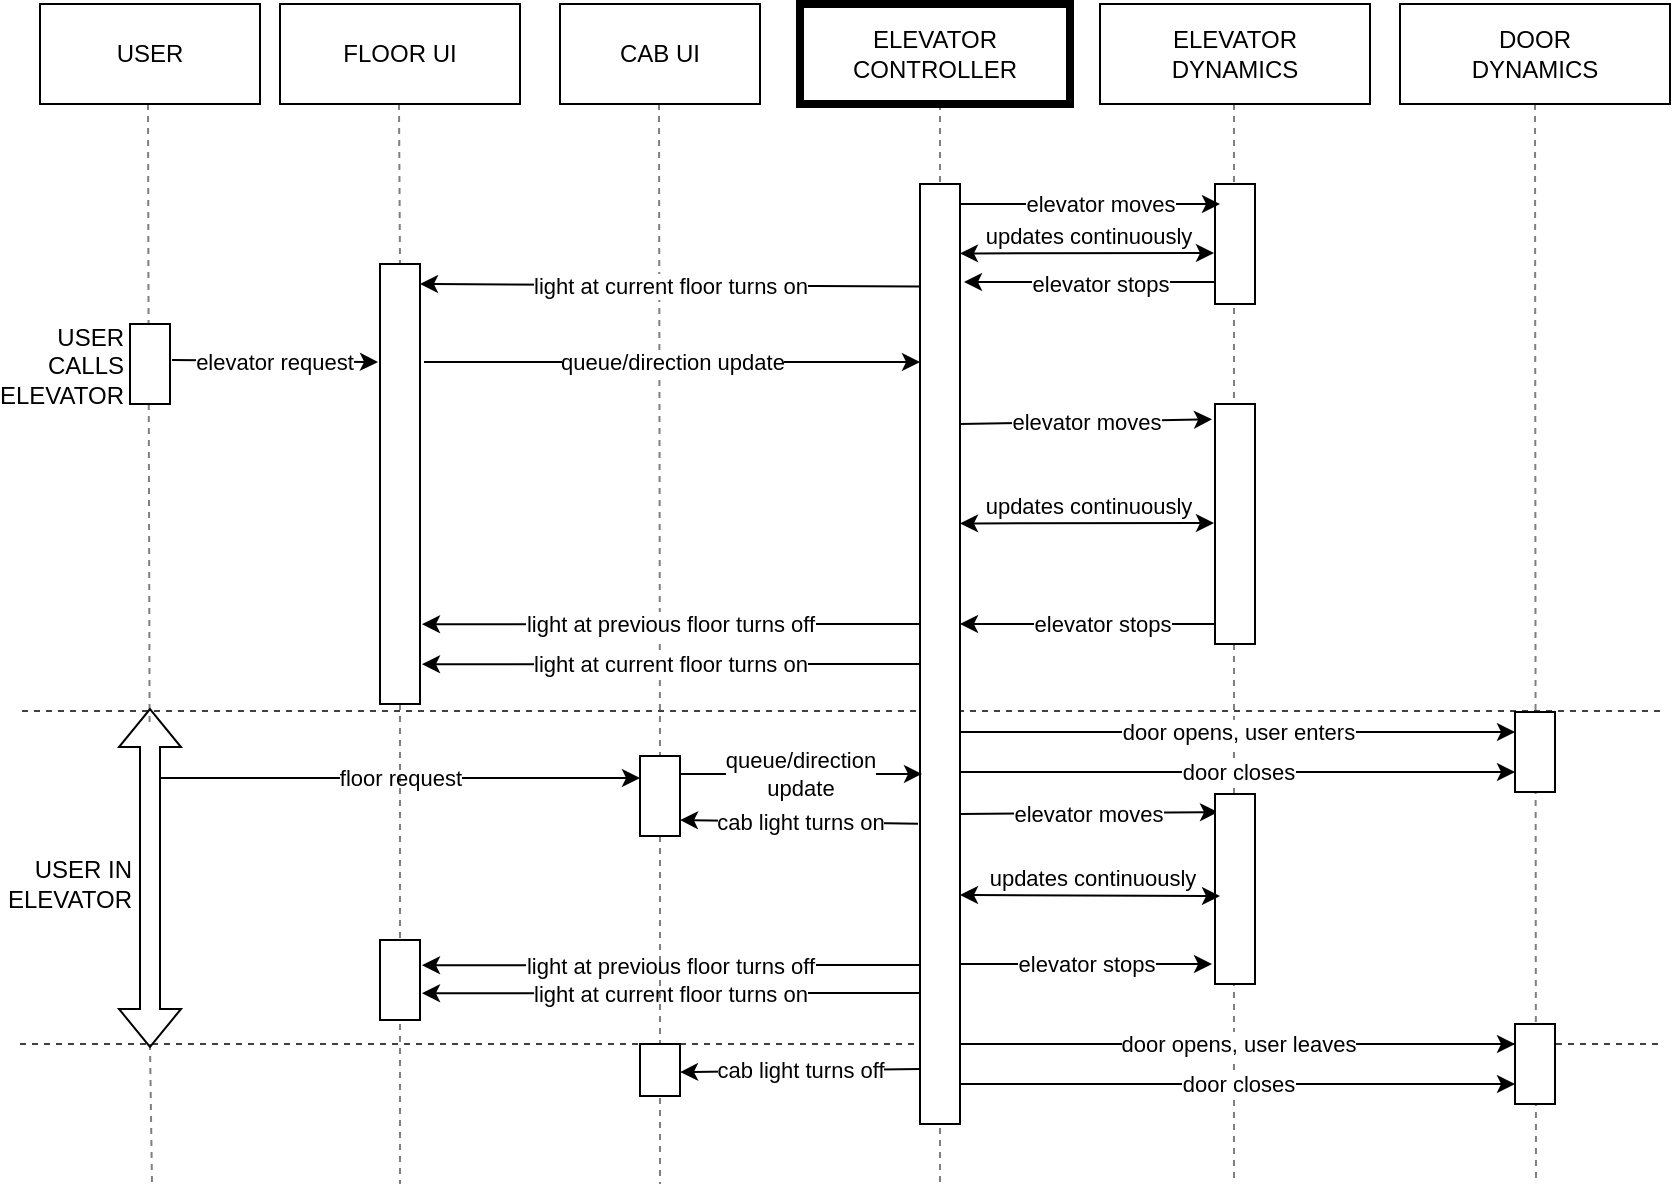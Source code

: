<mxfile version="24.0.5" type="github" pages="3">
  <diagram id="RdKlt-OUdkusdnMJ_LHf" name="Sekvensdiagram">
    <mxGraphModel dx="1434" dy="793" grid="1" gridSize="10" guides="1" tooltips="1" connect="1" arrows="1" fold="1" page="1" pageScale="1" pageWidth="850" pageHeight="1100" math="0" shadow="0">
      <root>
        <mxCell id="0" />
        <mxCell id="1" parent="0" />
        <mxCell id="zaPCLynjRVvkzG_28kJl-44" value="" style="endArrow=none;dashed=1;html=1;rounded=0;exitX=0.5;exitY=1;exitDx=0;exitDy=0;startArrow=none;opacity=50;" parent="1" edge="1">
          <mxGeometry width="50" height="50" relative="1" as="geometry">
            <mxPoint x="74" y="100" as="sourcePoint" />
            <mxPoint x="74.795" y="410" as="targetPoint" />
          </mxGeometry>
        </mxCell>
        <mxCell id="zaPCLynjRVvkzG_28kJl-41" value="" style="endArrow=none;dashed=1;html=1;rounded=0;exitX=0.5;exitY=1;exitDx=0;exitDy=0;startArrow=none;opacity=50;" parent="1" edge="1">
          <mxGeometry width="50" height="50" relative="1" as="geometry">
            <mxPoint x="75" y="570" as="sourcePoint" />
            <mxPoint x="76" y="640" as="targetPoint" />
          </mxGeometry>
        </mxCell>
        <mxCell id="zaPCLynjRVvkzG_28kJl-38" value="" style="endArrow=none;dashed=1;html=1;rounded=0;opacity=75;" parent="1" edge="1">
          <mxGeometry width="50" height="50" relative="1" as="geometry">
            <mxPoint x="11" y="403.5" as="sourcePoint" />
            <mxPoint x="831" y="403.5" as="targetPoint" />
          </mxGeometry>
        </mxCell>
        <mxCell id="zaPCLynjRVvkzG_28kJl-37" value="" style="endArrow=none;dashed=1;html=1;rounded=0;opacity=75;" parent="1" edge="1">
          <mxGeometry width="50" height="50" relative="1" as="geometry">
            <mxPoint x="10" y="570" as="sourcePoint" />
            <mxPoint x="830" y="570" as="targetPoint" />
          </mxGeometry>
        </mxCell>
        <mxCell id="h6rUJBm5ATRCFSobhy7C-3" value="CAB UI" style="rounded=0;whiteSpace=wrap;html=1;" parent="1" vertex="1">
          <mxGeometry x="280" y="50" width="100" height="50" as="geometry" />
        </mxCell>
        <mxCell id="h6rUJBm5ATRCFSobhy7C-4" value="ELEVATOR CONTROLLER" style="rounded=0;whiteSpace=wrap;html=1;strokeWidth=4;" parent="1" vertex="1">
          <mxGeometry x="400" y="50" width="135" height="50" as="geometry" />
        </mxCell>
        <mxCell id="h6rUJBm5ATRCFSobhy7C-5" value="ELEVATOR&lt;br&gt;DYNAMICS" style="rounded=0;whiteSpace=wrap;html=1;" parent="1" vertex="1">
          <mxGeometry x="550" y="50" width="135" height="50" as="geometry" />
        </mxCell>
        <mxCell id="h6rUJBm5ATRCFSobhy7C-7" value="DOOR&lt;br&gt;DYNAMICS" style="rounded=0;whiteSpace=wrap;html=1;" parent="1" vertex="1">
          <mxGeometry x="700" y="50" width="135" height="50" as="geometry" />
        </mxCell>
        <mxCell id="h6rUJBm5ATRCFSobhy7C-9" value="" style="endArrow=none;dashed=1;html=1;rounded=0;exitX=0.5;exitY=1;exitDx=0;exitDy=0;startArrow=none;opacity=50;" parent="1" edge="1">
          <mxGeometry width="50" height="50" relative="1" as="geometry">
            <mxPoint x="470" y="612" as="sourcePoint" />
            <mxPoint x="470" y="642" as="targetPoint" />
          </mxGeometry>
        </mxCell>
        <mxCell id="h6rUJBm5ATRCFSobhy7C-10" value="" style="endArrow=none;dashed=1;html=1;rounded=0;opacity=50;" parent="1" edge="1">
          <mxGeometry width="50" height="50" relative="1" as="geometry">
            <mxPoint x="470" y="100" as="sourcePoint" />
            <mxPoint x="470" y="610" as="targetPoint" />
          </mxGeometry>
        </mxCell>
        <mxCell id="h6rUJBm5ATRCFSobhy7C-11" value="" style="endArrow=none;dashed=1;html=1;rounded=0;opacity=50;" parent="1" edge="1">
          <mxGeometry width="50" height="50" relative="1" as="geometry">
            <mxPoint x="617" y="100" as="sourcePoint" />
            <mxPoint x="617" y="640" as="targetPoint" />
          </mxGeometry>
        </mxCell>
        <mxCell id="h6rUJBm5ATRCFSobhy7C-12" value="" style="endArrow=none;dashed=1;html=1;rounded=0;exitX=0.5;exitY=1;exitDx=0;exitDy=0;startArrow=none;opacity=50;" parent="1" source="h6rUJBm5ATRCFSobhy7C-7" edge="1">
          <mxGeometry width="50" height="50" relative="1" as="geometry">
            <mxPoint x="767.5" y="270" as="sourcePoint" />
            <mxPoint x="768" y="640" as="targetPoint" />
          </mxGeometry>
        </mxCell>
        <mxCell id="h6rUJBm5ATRCFSobhy7C-19" value="" style="endArrow=none;dashed=1;html=1;rounded=0;exitX=0.5;exitY=1;exitDx=0;exitDy=0;opacity=50;entryX=0.5;entryY=0;entryDx=0;entryDy=0;" parent="1" target="zaPCLynjRVvkzG_28kJl-28" edge="1">
          <mxGeometry width="50" height="50" relative="1" as="geometry">
            <mxPoint x="329.5" y="100" as="sourcePoint" />
            <mxPoint x="329.888" y="410" as="targetPoint" />
          </mxGeometry>
        </mxCell>
        <mxCell id="h6rUJBm5ATRCFSobhy7C-21" style="edgeStyle=orthogonalEdgeStyle;rounded=0;orthogonalLoop=1;jettySize=auto;html=1;exitX=0.5;exitY=1;exitDx=0;exitDy=0;" parent="1" edge="1">
          <mxGeometry relative="1" as="geometry">
            <mxPoint x="330" y="590" as="sourcePoint" />
            <mxPoint x="330" y="590" as="targetPoint" />
          </mxGeometry>
        </mxCell>
        <mxCell id="h6rUJBm5ATRCFSobhy7C-26" value="FLOOR UI" style="rounded=0;whiteSpace=wrap;html=1;" parent="1" vertex="1">
          <mxGeometry x="140" y="50" width="120" height="50" as="geometry" />
        </mxCell>
        <mxCell id="h6rUJBm5ATRCFSobhy7C-27" value="" style="endArrow=none;dashed=1;html=1;rounded=0;exitX=0.5;exitY=1;exitDx=0;exitDy=0;startArrow=none;opacity=50;" parent="1" edge="1">
          <mxGeometry width="50" height="50" relative="1" as="geometry">
            <mxPoint x="200" y="560" as="sourcePoint" />
            <mxPoint x="200" y="640" as="targetPoint" />
          </mxGeometry>
        </mxCell>
        <mxCell id="h6rUJBm5ATRCFSobhy7C-28" value="" style="endArrow=none;dashed=1;html=1;rounded=0;exitX=0.5;exitY=1;exitDx=0;exitDy=0;opacity=50;entryX=0.5;entryY=0;entryDx=0;entryDy=0;" parent="1" target="h6rUJBm5ATRCFSobhy7C-59" edge="1">
          <mxGeometry width="50" height="50" relative="1" as="geometry">
            <mxPoint x="199.5" y="100" as="sourcePoint" />
            <mxPoint x="199.569" y="120" as="targetPoint" />
          </mxGeometry>
        </mxCell>
        <mxCell id="h6rUJBm5ATRCFSobhy7C-30" style="edgeStyle=orthogonalEdgeStyle;rounded=0;orthogonalLoop=1;jettySize=auto;html=1;exitX=0.5;exitY=1;exitDx=0;exitDy=0;" parent="1" edge="1">
          <mxGeometry relative="1" as="geometry">
            <mxPoint x="200" y="460" as="sourcePoint" />
            <mxPoint x="200" y="460" as="targetPoint" />
          </mxGeometry>
        </mxCell>
        <mxCell id="h6rUJBm5ATRCFSobhy7C-33" value="light at current floor turns on" style="endArrow=classic;html=1;rounded=0;exitX=-0.05;exitY=0.031;exitDx=0;exitDy=0;exitPerimeter=0;" parent="1" edge="1">
          <mxGeometry width="50" height="50" relative="1" as="geometry">
            <mxPoint x="460" y="191.19" as="sourcePoint" />
            <mxPoint x="210" y="190" as="targetPoint" />
          </mxGeometry>
        </mxCell>
        <mxCell id="h6rUJBm5ATRCFSobhy7C-34" value="queue/direction update" style="edgeStyle=none;orthogonalLoop=1;jettySize=auto;html=1;rounded=0;exitX=1.1;exitY=0.04;exitDx=0;exitDy=0;exitPerimeter=0;" parent="1" edge="1">
          <mxGeometry width="100" relative="1" as="geometry">
            <mxPoint x="212" y="229" as="sourcePoint" />
            <mxPoint x="460" y="229" as="targetPoint" />
            <Array as="points" />
          </mxGeometry>
        </mxCell>
        <mxCell id="h6rUJBm5ATRCFSobhy7C-35" value="" style="rounded=0;whiteSpace=wrap;html=1;" parent="1" vertex="1">
          <mxGeometry x="460" y="140" width="20" height="470" as="geometry" />
        </mxCell>
        <mxCell id="h6rUJBm5ATRCFSobhy7C-44" value="&lt;div&gt;elevator moves&lt;/div&gt;" style="endArrow=classic;html=1;rounded=0;entryX=-0.075;entryY=0.064;entryDx=0;entryDy=0;entryPerimeter=0;" parent="1" target="h6rUJBm5ATRCFSobhy7C-53" edge="1">
          <mxGeometry relative="1" as="geometry">
            <mxPoint x="480" y="260" as="sourcePoint" />
            <mxPoint x="550" y="260" as="targetPoint" />
          </mxGeometry>
        </mxCell>
        <mxCell id="h6rUJBm5ATRCFSobhy7C-51" value="door opens, user enters" style="edgeStyle=none;orthogonalLoop=1;jettySize=auto;html=1;rounded=0;entryX=0;entryY=0.25;entryDx=0;entryDy=0;" parent="1" target="h6rUJBm5ATRCFSobhy7C-57" edge="1">
          <mxGeometry width="100" relative="1" as="geometry">
            <mxPoint x="480" y="414" as="sourcePoint" />
            <mxPoint x="750" y="414" as="targetPoint" />
            <Array as="points" />
          </mxGeometry>
        </mxCell>
        <mxCell id="h6rUJBm5ATRCFSobhy7C-52" value="door closes" style="edgeStyle=none;orthogonalLoop=1;jettySize=auto;html=1;rounded=0;entryX=0;entryY=0.75;entryDx=0;entryDy=0;" parent="1" target="h6rUJBm5ATRCFSobhy7C-57" edge="1">
          <mxGeometry width="100" relative="1" as="geometry">
            <mxPoint x="480" y="434" as="sourcePoint" />
            <mxPoint x="750" y="434" as="targetPoint" />
            <Array as="points" />
          </mxGeometry>
        </mxCell>
        <mxCell id="h6rUJBm5ATRCFSobhy7C-53" value="" style="rounded=0;whiteSpace=wrap;html=1;" parent="1" vertex="1">
          <mxGeometry x="607.5" y="250" width="20" height="120" as="geometry" />
        </mxCell>
        <mxCell id="h6rUJBm5ATRCFSobhy7C-54" value="elevator stops" style="endArrow=classic;html=1;rounded=0;exitX=0;exitY=0.75;exitDx=0;exitDy=0;" parent="1" edge="1">
          <mxGeometry x="-0.098" width="50" height="50" relative="1" as="geometry">
            <mxPoint x="607.5" y="360" as="sourcePoint" />
            <mxPoint x="480" y="360" as="targetPoint" />
            <Array as="points">
              <mxPoint x="520" y="360" />
            </Array>
            <mxPoint x="1" as="offset" />
          </mxGeometry>
        </mxCell>
        <mxCell id="h6rUJBm5ATRCFSobhy7C-57" value="" style="rounded=0;whiteSpace=wrap;html=1;" parent="1" vertex="1">
          <mxGeometry x="757.5" y="404" width="20" height="40" as="geometry" />
        </mxCell>
        <mxCell id="h6rUJBm5ATRCFSobhy7C-59" value="" style="rounded=0;whiteSpace=wrap;html=1;" parent="1" vertex="1">
          <mxGeometry x="190" y="180" width="20" height="220" as="geometry" />
        </mxCell>
        <mxCell id="h6rUJBm5ATRCFSobhy7C-60" value="floor request" style="edgeStyle=none;orthogonalLoop=1;jettySize=auto;html=1;rounded=0;exitX=1.1;exitY=0.04;exitDx=0;exitDy=0;exitPerimeter=0;" parent="1" edge="1">
          <mxGeometry width="100" relative="1" as="geometry">
            <mxPoint x="80" y="437" as="sourcePoint" />
            <mxPoint x="320" y="437" as="targetPoint" />
            <Array as="points" />
          </mxGeometry>
        </mxCell>
        <mxCell id="h6rUJBm5ATRCFSobhy7C-62" value="cab light turns on" style="edgeStyle=none;orthogonalLoop=1;jettySize=auto;html=1;rounded=0;exitX=-0.05;exitY=0.641;exitDx=0;exitDy=0;exitPerimeter=0;entryX=1;entryY=0.25;entryDx=0;entryDy=0;" parent="1" edge="1">
          <mxGeometry width="100" relative="1" as="geometry">
            <mxPoint x="459" y="459.91" as="sourcePoint" />
            <mxPoint x="340" y="458" as="targetPoint" />
            <Array as="points" />
          </mxGeometry>
        </mxCell>
        <mxCell id="h6rUJBm5ATRCFSobhy7C-64" value="light at previous floor turns off" style="endArrow=classic;html=1;rounded=0;exitX=-0.15;exitY=0.2;exitDx=0;exitDy=0;exitPerimeter=0;entryX=1.05;entryY=0.87;entryDx=0;entryDy=0;entryPerimeter=0;" parent="1" edge="1">
          <mxGeometry x="0.004" width="50" height="50" relative="1" as="geometry">
            <mxPoint x="460" y="360" as="sourcePoint" />
            <mxPoint x="211" y="360.1" as="targetPoint" />
            <mxPoint as="offset" />
          </mxGeometry>
        </mxCell>
        <mxCell id="h6rUJBm5ATRCFSobhy7C-65" value="cab light turns off" style="edgeStyle=none;orthogonalLoop=1;jettySize=auto;html=1;rounded=0;entryX=1;entryY=0.873;entryDx=0;entryDy=0;entryPerimeter=0;" parent="1" edge="1">
          <mxGeometry width="100" relative="1" as="geometry">
            <mxPoint x="460" y="582.5" as="sourcePoint" />
            <mxPoint x="340" y="584.06" as="targetPoint" />
            <Array as="points" />
          </mxGeometry>
        </mxCell>
        <mxCell id="h6rUJBm5ATRCFSobhy7C-70" value="&lt;div&gt;elevator moves&lt;/div&gt;" style="endArrow=classic;html=1;rounded=0;entryX=0.075;entryY=0.095;entryDx=0;entryDy=0;entryPerimeter=0;" parent="1" target="h6rUJBm5ATRCFSobhy7C-72" edge="1">
          <mxGeometry relative="1" as="geometry">
            <mxPoint x="480" y="455" as="sourcePoint" />
            <mxPoint x="550" y="455" as="targetPoint" />
          </mxGeometry>
        </mxCell>
        <mxCell id="h6rUJBm5ATRCFSobhy7C-71" value="elevator stops" style="edgeStyle=none;orthogonalLoop=1;jettySize=auto;html=1;rounded=0;entryX=-0.075;entryY=0.929;entryDx=0;entryDy=0;entryPerimeter=0;" parent="1" edge="1">
          <mxGeometry width="100" relative="1" as="geometry">
            <mxPoint x="480" y="530" as="sourcePoint" />
            <mxPoint x="606" y="530.06" as="targetPoint" />
            <Array as="points" />
          </mxGeometry>
        </mxCell>
        <mxCell id="h6rUJBm5ATRCFSobhy7C-72" value="" style="rounded=0;whiteSpace=wrap;html=1;" parent="1" vertex="1">
          <mxGeometry x="607.5" y="445" width="20" height="95" as="geometry" />
        </mxCell>
        <mxCell id="h6rUJBm5ATRCFSobhy7C-75" value="door opens, user leaves" style="edgeStyle=none;orthogonalLoop=1;jettySize=auto;html=1;rounded=0;entryX=0;entryY=0.25;entryDx=0;entryDy=0;" parent="1" target="h6rUJBm5ATRCFSobhy7C-77" edge="1">
          <mxGeometry width="100" relative="1" as="geometry">
            <mxPoint x="480" y="570" as="sourcePoint" />
            <mxPoint x="750" y="570" as="targetPoint" />
            <Array as="points" />
          </mxGeometry>
        </mxCell>
        <mxCell id="h6rUJBm5ATRCFSobhy7C-76" value="door closes" style="edgeStyle=none;orthogonalLoop=1;jettySize=auto;html=1;rounded=0;entryX=0;entryY=0.75;entryDx=0;entryDy=0;" parent="1" target="h6rUJBm5ATRCFSobhy7C-77" edge="1">
          <mxGeometry width="100" relative="1" as="geometry">
            <mxPoint x="480" y="590" as="sourcePoint" />
            <mxPoint x="750" y="590" as="targetPoint" />
            <Array as="points" />
          </mxGeometry>
        </mxCell>
        <mxCell id="h6rUJBm5ATRCFSobhy7C-77" value="" style="rounded=0;whiteSpace=wrap;html=1;" parent="1" vertex="1">
          <mxGeometry x="757.5" y="560" width="20" height="40" as="geometry" />
        </mxCell>
        <mxCell id="h6rUJBm5ATRCFSobhy7C-1" value="USER" style="rounded=0;whiteSpace=wrap;html=1;" parent="1" vertex="1">
          <mxGeometry x="20" y="50" width="110" height="50" as="geometry" />
        </mxCell>
        <mxCell id="h6rUJBm5ATRCFSobhy7C-13" value="" style="rounded=0;whiteSpace=wrap;html=1;" parent="1" vertex="1">
          <mxGeometry x="65" y="210" width="20" height="40" as="geometry" />
        </mxCell>
        <mxCell id="DgT3QlysMbPprc1NdVqg-2" style="edgeStyle=orthogonalEdgeStyle;rounded=0;orthogonalLoop=1;jettySize=auto;html=1;exitX=0.5;exitY=1;exitDx=0;exitDy=0;" parent="1" source="h6rUJBm5ATRCFSobhy7C-13" target="h6rUJBm5ATRCFSobhy7C-13" edge="1">
          <mxGeometry relative="1" as="geometry" />
        </mxCell>
        <mxCell id="DgT3QlysMbPprc1NdVqg-4" value="queue/direction&lt;br&gt;update" style="edgeStyle=none;orthogonalLoop=1;jettySize=auto;html=1;rounded=0;entryX=0.05;entryY=0.617;entryDx=0;entryDy=0;entryPerimeter=0;" parent="1" edge="1">
          <mxGeometry width="100" relative="1" as="geometry">
            <mxPoint x="340" y="435" as="sourcePoint" />
            <mxPoint x="461" y="434.99" as="targetPoint" />
            <Array as="points" />
          </mxGeometry>
        </mxCell>
        <mxCell id="zaPCLynjRVvkzG_28kJl-2" value="" style="rounded=0;whiteSpace=wrap;html=1;" parent="1" vertex="1">
          <mxGeometry x="607.5" y="140" width="20" height="60" as="geometry" />
        </mxCell>
        <mxCell id="zaPCLynjRVvkzG_28kJl-3" value="elevator moves" style="edgeStyle=none;orthogonalLoop=1;jettySize=auto;html=1;rounded=0;exitX=1.1;exitY=0.04;exitDx=0;exitDy=0;exitPerimeter=0;" parent="1" edge="1">
          <mxGeometry x="0.077" width="100" relative="1" as="geometry">
            <mxPoint x="480" y="150" as="sourcePoint" />
            <mxPoint x="610" y="150" as="targetPoint" />
            <Array as="points" />
            <mxPoint as="offset" />
          </mxGeometry>
        </mxCell>
        <mxCell id="zaPCLynjRVvkzG_28kJl-4" style="edgeStyle=orthogonalEdgeStyle;rounded=0;orthogonalLoop=1;jettySize=auto;html=1;exitX=0;exitY=1;exitDx=0;exitDy=0;" parent="1" source="zaPCLynjRVvkzG_28kJl-2" edge="1">
          <mxGeometry relative="1" as="geometry">
            <mxPoint x="482" y="189" as="targetPoint" />
            <Array as="points">
              <mxPoint x="608" y="189" />
            </Array>
          </mxGeometry>
        </mxCell>
        <mxCell id="zaPCLynjRVvkzG_28kJl-5" value="elevator stops" style="edgeLabel;html=1;align=center;verticalAlign=middle;resizable=0;points=[];" parent="zaPCLynjRVvkzG_28kJl-4" vertex="1" connectable="0">
          <mxGeometry x="0.21" y="-1" relative="1" as="geometry">
            <mxPoint x="14" y="2" as="offset" />
          </mxGeometry>
        </mxCell>
        <mxCell id="zaPCLynjRVvkzG_28kJl-8" value="light at current floor turns on" style="endArrow=classic;html=1;rounded=0;exitX=-0.15;exitY=0.2;exitDx=0;exitDy=0;exitPerimeter=0;entryX=1.05;entryY=0.87;entryDx=0;entryDy=0;entryPerimeter=0;" parent="1" edge="1">
          <mxGeometry x="0.004" width="50" height="50" relative="1" as="geometry">
            <mxPoint x="460" y="380" as="sourcePoint" />
            <mxPoint x="211" y="380.1" as="targetPoint" />
            <mxPoint as="offset" />
          </mxGeometry>
        </mxCell>
        <mxCell id="zaPCLynjRVvkzG_28kJl-16" value="" style="endArrow=classic;startArrow=classic;html=1;rounded=0;exitX=1;exitY=0.75;exitDx=0;exitDy=0;" parent="1" edge="1">
          <mxGeometry width="50" height="50" relative="1" as="geometry">
            <mxPoint x="480" y="495.5" as="sourcePoint" />
            <mxPoint x="610" y="496" as="targetPoint" />
          </mxGeometry>
        </mxCell>
        <mxCell id="zaPCLynjRVvkzG_28kJl-17" value="updates continuously" style="edgeLabel;html=1;align=center;verticalAlign=middle;resizable=0;points=[];" parent="zaPCLynjRVvkzG_28kJl-16" vertex="1" connectable="0">
          <mxGeometry x="0.392" relative="1" as="geometry">
            <mxPoint x="-25" y="-9" as="offset" />
          </mxGeometry>
        </mxCell>
        <mxCell id="zaPCLynjRVvkzG_28kJl-18" value="" style="endArrow=classic;startArrow=classic;html=1;rounded=0;exitX=1.1;exitY=0.276;exitDx=0;exitDy=0;exitPerimeter=0;entryX=-0.025;entryY=0.4;entryDx=0;entryDy=0;entryPerimeter=0;" parent="1" edge="1">
          <mxGeometry width="50" height="50" relative="1" as="geometry">
            <mxPoint x="480" y="309.7" as="sourcePoint" />
            <mxPoint x="607" y="309.5" as="targetPoint" />
          </mxGeometry>
        </mxCell>
        <mxCell id="zaPCLynjRVvkzG_28kJl-19" value="updates continuously" style="edgeLabel;html=1;align=center;verticalAlign=middle;resizable=0;points=[];" parent="zaPCLynjRVvkzG_28kJl-18" vertex="1" connectable="0">
          <mxGeometry x="0.392" relative="1" as="geometry">
            <mxPoint x="-25" y="-9" as="offset" />
          </mxGeometry>
        </mxCell>
        <mxCell id="zaPCLynjRVvkzG_28kJl-20" value="" style="endArrow=classic;startArrow=classic;html=1;rounded=0;exitX=1.1;exitY=0.276;exitDx=0;exitDy=0;exitPerimeter=0;entryX=-0.025;entryY=0.4;entryDx=0;entryDy=0;entryPerimeter=0;" parent="1" edge="1">
          <mxGeometry width="50" height="50" relative="1" as="geometry">
            <mxPoint x="480" y="174.7" as="sourcePoint" />
            <mxPoint x="607" y="174.5" as="targetPoint" />
          </mxGeometry>
        </mxCell>
        <mxCell id="zaPCLynjRVvkzG_28kJl-21" value="updates continuously" style="edgeLabel;html=1;align=center;verticalAlign=middle;resizable=0;points=[];" parent="zaPCLynjRVvkzG_28kJl-20" vertex="1" connectable="0">
          <mxGeometry x="0.392" relative="1" as="geometry">
            <mxPoint x="-25" y="-9" as="offset" />
          </mxGeometry>
        </mxCell>
        <mxCell id="zaPCLynjRVvkzG_28kJl-23" value="" style="endArrow=none;dashed=1;html=1;rounded=0;exitX=0.5;exitY=1;exitDx=0;exitDy=0;startArrow=none;opacity=50;" parent="1" source="h6rUJBm5ATRCFSobhy7C-59" target="zaPCLynjRVvkzG_28kJl-22" edge="1">
          <mxGeometry width="50" height="50" relative="1" as="geometry">
            <mxPoint x="200" y="400" as="sourcePoint" />
            <mxPoint x="200" y="650" as="targetPoint" />
          </mxGeometry>
        </mxCell>
        <mxCell id="zaPCLynjRVvkzG_28kJl-22" value="" style="rounded=0;whiteSpace=wrap;html=1;" parent="1" vertex="1">
          <mxGeometry x="190" y="518" width="20" height="40" as="geometry" />
        </mxCell>
        <mxCell id="zaPCLynjRVvkzG_28kJl-24" value="light at previous floor turns off" style="endArrow=classic;html=1;rounded=0;exitX=-0.15;exitY=0.2;exitDx=0;exitDy=0;exitPerimeter=0;entryX=1.05;entryY=0.87;entryDx=0;entryDy=0;entryPerimeter=0;" parent="1" edge="1">
          <mxGeometry x="0.004" width="50" height="50" relative="1" as="geometry">
            <mxPoint x="460" y="530.5" as="sourcePoint" />
            <mxPoint x="211" y="530.6" as="targetPoint" />
            <mxPoint as="offset" />
          </mxGeometry>
        </mxCell>
        <mxCell id="zaPCLynjRVvkzG_28kJl-25" value="light at current floor turns on" style="endArrow=classic;html=1;rounded=0;exitX=-0.15;exitY=0.2;exitDx=0;exitDy=0;exitPerimeter=0;entryX=1.05;entryY=0.87;entryDx=0;entryDy=0;entryPerimeter=0;" parent="1" edge="1">
          <mxGeometry x="0.004" width="50" height="50" relative="1" as="geometry">
            <mxPoint x="460" y="544.5" as="sourcePoint" />
            <mxPoint x="211" y="544.6" as="targetPoint" />
            <mxPoint as="offset" />
          </mxGeometry>
        </mxCell>
        <mxCell id="zaPCLynjRVvkzG_28kJl-28" value="" style="rounded=0;whiteSpace=wrap;html=1;" parent="1" vertex="1">
          <mxGeometry x="320" y="426" width="20" height="40" as="geometry" />
        </mxCell>
        <mxCell id="zaPCLynjRVvkzG_28kJl-30" value="" style="endArrow=none;dashed=1;html=1;rounded=0;startArrow=none;opacity=50;exitX=0.5;exitY=1;exitDx=0;exitDy=0;" parent="1" source="zaPCLynjRVvkzG_28kJl-28" target="zaPCLynjRVvkzG_28kJl-29" edge="1">
          <mxGeometry width="50" height="50" relative="1" as="geometry">
            <mxPoint x="330" y="470" as="sourcePoint" />
            <mxPoint x="329.5" y="700" as="targetPoint" />
          </mxGeometry>
        </mxCell>
        <mxCell id="zaPCLynjRVvkzG_28kJl-29" value="" style="rounded=0;whiteSpace=wrap;html=1;" parent="1" vertex="1">
          <mxGeometry x="320" y="570" width="20" height="26" as="geometry" />
        </mxCell>
        <mxCell id="zaPCLynjRVvkzG_28kJl-36" value="" style="endArrow=none;dashed=1;html=1;rounded=0;startArrow=none;opacity=50;" parent="1" edge="1">
          <mxGeometry width="50" height="50" relative="1" as="geometry">
            <mxPoint x="330" y="597" as="sourcePoint" />
            <mxPoint x="330" y="640" as="targetPoint" />
          </mxGeometry>
        </mxCell>
        <mxCell id="zaPCLynjRVvkzG_28kJl-39" value="elevator request" style="edgeStyle=none;orthogonalLoop=1;jettySize=auto;html=1;rounded=0;exitX=1.1;exitY=0.045;exitDx=0;exitDy=0;exitPerimeter=0;" parent="1" edge="1">
          <mxGeometry width="100" relative="1" as="geometry">
            <mxPoint x="86" y="228" as="sourcePoint" />
            <mxPoint x="189" y="229.004" as="targetPoint" />
            <Array as="points" />
          </mxGeometry>
        </mxCell>
        <mxCell id="zaPCLynjRVvkzG_28kJl-45" value="" style="shape=flexArrow;endArrow=classic;startArrow=classic;html=1;rounded=0;" parent="1" edge="1">
          <mxGeometry width="100" height="100" relative="1" as="geometry">
            <mxPoint x="75" y="572" as="sourcePoint" />
            <mxPoint x="75" y="402" as="targetPoint" />
          </mxGeometry>
        </mxCell>
        <mxCell id="zaPCLynjRVvkzG_28kJl-47" value="&lt;div align=&quot;right&quot;&gt;USER IN ELEVATOR&lt;br&gt;&lt;/div&gt;" style="text;html=1;align=center;verticalAlign=middle;whiteSpace=wrap;rounded=0;" parent="1" vertex="1">
          <mxGeometry x="15" y="474.5" width="40" height="30" as="geometry" />
        </mxCell>
        <mxCell id="zaPCLynjRVvkzG_28kJl-48" value="&lt;div align=&quot;right&quot;&gt;USER CALLS ELEVATOR&lt;br&gt;&lt;/div&gt;" style="text;html=1;align=center;verticalAlign=middle;whiteSpace=wrap;rounded=0;" parent="1" vertex="1">
          <mxGeometry x="11" y="216" width="40" height="30" as="geometry" />
        </mxCell>
      </root>
    </mxGraphModel>
  </diagram>
  <diagram id="Q5Wxx10o3nDraJJ5WT4P" name="Klassediagram">
    <mxGraphModel dx="1362" dy="766" grid="1" gridSize="10" guides="1" tooltips="1" connect="1" arrows="1" fold="1" page="1" pageScale="1" pageWidth="850" pageHeight="1100" math="0" shadow="0">
      <root>
        <mxCell id="0" />
        <mxCell id="1" parent="0" />
        <mxCell id="TbiB_fDBfIH7Ke6Y8VpF-1" value="&lt;div&gt;&lt;b&gt;&lt;br&gt;&lt;/b&gt;&lt;/div&gt;&lt;div&gt;&lt;b&gt;Heiskontroller&lt;/b&gt;&lt;/div&gt;" style="swimlane;fontStyle=0;align=center;verticalAlign=top;childLayout=stackLayout;horizontal=1;startSize=55;horizontalStack=0;resizeParent=1;resizeParentMax=0;resizeLast=0;collapsible=0;marginBottom=0;html=1;whiteSpace=wrap;" vertex="1" parent="1">
          <mxGeometry x="510" y="10" width="190" height="160" as="geometry" />
        </mxCell>
        <mxCell id="TbiB_fDBfIH7Ke6Y8VpF-2" value="attributes" style="text;html=1;strokeColor=none;fillColor=none;align=center;verticalAlign=middle;spacingLeft=4;spacingRight=4;overflow=hidden;rotatable=0;points=[[0,0.5],[1,0.5]];portConstraint=eastwest;whiteSpace=wrap;" vertex="1" parent="TbiB_fDBfIH7Ke6Y8VpF-1">
          <mxGeometry y="55" width="190" height="20" as="geometry" />
        </mxCell>
        <mxCell id="TbiB_fDBfIH7Ke6Y8VpF-3" value="attribute1" style="text;html=1;strokeColor=none;fillColor=none;align=left;verticalAlign=middle;spacingLeft=4;spacingRight=4;overflow=hidden;rotatable=0;points=[[0,0.5],[1,0.5]];portConstraint=eastwest;whiteSpace=wrap;" vertex="1" parent="TbiB_fDBfIH7Ke6Y8VpF-1">
          <mxGeometry y="75" width="190" height="20" as="geometry" />
        </mxCell>
        <mxCell id="TbiB_fDBfIH7Ke6Y8VpF-6" value="" style="line;strokeWidth=1;fillColor=none;align=left;verticalAlign=middle;spacingTop=-1;spacingLeft=3;spacingRight=3;rotatable=0;labelPosition=right;points=[];portConstraint=eastwest;" vertex="1" parent="TbiB_fDBfIH7Ke6Y8VpF-1">
          <mxGeometry y="95" width="190" height="8" as="geometry" />
        </mxCell>
        <mxCell id="TbiB_fDBfIH7Ke6Y8VpF-7" value="funksjoner" style="text;html=1;strokeColor=none;fillColor=none;align=center;verticalAlign=middle;spacingLeft=4;spacingRight=4;overflow=hidden;rotatable=0;points=[[0,0.5],[1,0.5]];portConstraint=eastwest;whiteSpace=wrap;" vertex="1" parent="TbiB_fDBfIH7Ke6Y8VpF-1">
          <mxGeometry y="103" width="190" height="20" as="geometry" />
        </mxCell>
        <mxCell id="TbiB_fDBfIH7Ke6Y8VpF-8" value="&lt;div&gt;door_close(): void&lt;br&gt;&lt;/div&gt;&lt;div&gt;move_floor(num_floors: int): void&lt;br&gt;&lt;/div&gt;&lt;div&gt;&lt;br&gt;&lt;br&gt;&lt;/div&gt;" style="text;html=1;strokeColor=none;fillColor=none;align=left;verticalAlign=middle;spacingLeft=4;spacingRight=4;overflow=hidden;rotatable=0;points=[[0,0.5],[1,0.5]];portConstraint=eastwest;whiteSpace=wrap;" vertex="1" parent="TbiB_fDBfIH7Ke6Y8VpF-1">
          <mxGeometry y="123" width="190" height="37" as="geometry" />
        </mxCell>
        <mxCell id="vYsI3eO_H-T6MCM5xVuX-1" value="&lt;div&gt;&lt;b&gt;&lt;br&gt;&lt;/b&gt;&lt;/div&gt;&lt;div&gt;&lt;b&gt;Heispanel&lt;/b&gt;&lt;/div&gt;" style="swimlane;fontStyle=0;align=center;verticalAlign=top;childLayout=stackLayout;horizontal=1;startSize=55;horizontalStack=0;resizeParent=1;resizeParentMax=0;resizeLast=0;collapsible=0;marginBottom=0;html=1;whiteSpace=wrap;" vertex="1" parent="1">
          <mxGeometry x="350" y="247" width="140" height="300" as="geometry" />
        </mxCell>
        <mxCell id="vYsI3eO_H-T6MCM5xVuX-2" value="attributes" style="text;html=1;strokeColor=none;fillColor=none;align=center;verticalAlign=middle;spacingLeft=4;spacingRight=4;overflow=hidden;rotatable=0;points=[[0,0.5],[1,0.5]];portConstraint=eastwest;whiteSpace=wrap;" vertex="1" parent="vYsI3eO_H-T6MCM5xVuX-1">
          <mxGeometry y="55" width="140" height="20" as="geometry" />
        </mxCell>
        <mxCell id="vYsI3eO_H-T6MCM5xVuX-3" value="&lt;div&gt;elev_light_1: bool&lt;br&gt;&lt;/div&gt;&lt;div&gt;elev_light_2: bool&lt;br&gt;&lt;/div&gt;&lt;div&gt;elev_light_3: bool&lt;br&gt;&lt;/div&gt;&lt;div&gt;elev_light_4: bool&lt;/div&gt;&lt;div&gt;elev_btn_1: bool&lt;br&gt;&lt;/div&gt;&lt;div&gt;elev_btn_2: bool&lt;br&gt;&lt;/div&gt;&lt;div&gt;elev_btn_3: bool&lt;br&gt;&lt;/div&gt;&lt;div&gt;elev_btn_4: bool&lt;br&gt;&lt;/div&gt;" style="text;html=1;strokeColor=none;fillColor=none;align=left;verticalAlign=middle;spacingLeft=4;spacingRight=4;overflow=hidden;rotatable=0;points=[[0,0.5],[1,0.5]];portConstraint=eastwest;whiteSpace=wrap;" vertex="1" parent="vYsI3eO_H-T6MCM5xVuX-1">
          <mxGeometry y="75" width="140" height="145" as="geometry" />
        </mxCell>
        <mxCell id="vYsI3eO_H-T6MCM5xVuX-4" value="" style="line;strokeWidth=1;fillColor=none;align=left;verticalAlign=middle;spacingTop=-1;spacingLeft=3;spacingRight=3;rotatable=0;labelPosition=right;points=[];portConstraint=eastwest;" vertex="1" parent="vYsI3eO_H-T6MCM5xVuX-1">
          <mxGeometry y="220" width="140" height="8" as="geometry" />
        </mxCell>
        <mxCell id="vYsI3eO_H-T6MCM5xVuX-5" value="funksjoner" style="text;html=1;strokeColor=none;fillColor=none;align=center;verticalAlign=middle;spacingLeft=4;spacingRight=4;overflow=hidden;rotatable=0;points=[[0,0.5],[1,0.5]];portConstraint=eastwest;whiteSpace=wrap;" vertex="1" parent="vYsI3eO_H-T6MCM5xVuX-1">
          <mxGeometry y="228" width="140" height="20" as="geometry" />
        </mxCell>
        <mxCell id="vYsI3eO_H-T6MCM5xVuX-6" value="&lt;div&gt;void door_close()&lt;/div&gt;&lt;div&gt;&lt;br&gt;&lt;/div&gt;" style="text;html=1;strokeColor=none;fillColor=none;align=left;verticalAlign=middle;spacingLeft=4;spacingRight=4;overflow=hidden;rotatable=0;points=[[0,0.5],[1,0.5]];portConstraint=eastwest;whiteSpace=wrap;" vertex="1" parent="vYsI3eO_H-T6MCM5xVuX-1">
          <mxGeometry y="248" width="140" height="52" as="geometry" />
        </mxCell>
        <mxCell id="vYsI3eO_H-T6MCM5xVuX-7" value="&lt;div&gt;&lt;b&gt;&lt;br&gt;&lt;/b&gt;&lt;/div&gt;&lt;b&gt;Bruker&lt;/b&gt;" style="swimlane;fontStyle=0;align=center;verticalAlign=top;childLayout=stackLayout;horizontal=1;startSize=55;horizontalStack=0;resizeParent=1;resizeParentMax=0;resizeLast=0;collapsible=0;marginBottom=0;html=1;whiteSpace=wrap;" vertex="1" parent="1">
          <mxGeometry x="50" y="247" width="140" height="143" as="geometry" />
        </mxCell>
        <mxCell id="vYsI3eO_H-T6MCM5xVuX-8" value="attributes" style="text;html=1;strokeColor=none;fillColor=none;align=center;verticalAlign=middle;spacingLeft=4;spacingRight=4;overflow=hidden;rotatable=0;points=[[0,0.5],[1,0.5]];portConstraint=eastwest;whiteSpace=wrap;" vertex="1" parent="vYsI3eO_H-T6MCM5xVuX-7">
          <mxGeometry y="55" width="140" height="20" as="geometry" />
        </mxCell>
        <mxCell id="vYsI3eO_H-T6MCM5xVuX-9" value="attribute1" style="text;html=1;strokeColor=none;fillColor=none;align=left;verticalAlign=middle;spacingLeft=4;spacingRight=4;overflow=hidden;rotatable=0;points=[[0,0.5],[1,0.5]];portConstraint=eastwest;whiteSpace=wrap;" vertex="1" parent="vYsI3eO_H-T6MCM5xVuX-7">
          <mxGeometry y="75" width="140" height="20" as="geometry" />
        </mxCell>
        <mxCell id="vYsI3eO_H-T6MCM5xVuX-10" value="" style="line;strokeWidth=1;fillColor=none;align=left;verticalAlign=middle;spacingTop=-1;spacingLeft=3;spacingRight=3;rotatable=0;labelPosition=right;points=[];portConstraint=eastwest;" vertex="1" parent="vYsI3eO_H-T6MCM5xVuX-7">
          <mxGeometry y="95" width="140" height="8" as="geometry" />
        </mxCell>
        <mxCell id="vYsI3eO_H-T6MCM5xVuX-11" value="funksjoner" style="text;html=1;strokeColor=none;fillColor=none;align=center;verticalAlign=middle;spacingLeft=4;spacingRight=4;overflow=hidden;rotatable=0;points=[[0,0.5],[1,0.5]];portConstraint=eastwest;whiteSpace=wrap;" vertex="1" parent="vYsI3eO_H-T6MCM5xVuX-7">
          <mxGeometry y="103" width="140" height="20" as="geometry" />
        </mxCell>
        <mxCell id="vYsI3eO_H-T6MCM5xVuX-12" value="&lt;div&gt;void door_close()&lt;/div&gt;&lt;div&gt;&lt;br&gt;&lt;/div&gt;" style="text;html=1;strokeColor=none;fillColor=none;align=left;verticalAlign=middle;spacingLeft=4;spacingRight=4;overflow=hidden;rotatable=0;points=[[0,0.5],[1,0.5]];portConstraint=eastwest;whiteSpace=wrap;" vertex="1" parent="vYsI3eO_H-T6MCM5xVuX-7">
          <mxGeometry y="123" width="140" height="20" as="geometry" />
        </mxCell>
        <mxCell id="vYsI3eO_H-T6MCM5xVuX-13" value="&lt;div&gt;&lt;b&gt;&lt;br&gt;&lt;/b&gt;&lt;/div&gt;&lt;b&gt;Etasjepanel&lt;/b&gt;" style="swimlane;fontStyle=0;align=center;verticalAlign=top;childLayout=stackLayout;horizontal=1;startSize=55;horizontalStack=0;resizeParent=1;resizeParentMax=0;resizeLast=0;collapsible=0;marginBottom=0;html=1;whiteSpace=wrap;" vertex="1" parent="1">
          <mxGeometry x="200" y="247" width="140" height="143" as="geometry" />
        </mxCell>
        <mxCell id="vYsI3eO_H-T6MCM5xVuX-14" value="attributes" style="text;html=1;strokeColor=none;fillColor=none;align=center;verticalAlign=middle;spacingLeft=4;spacingRight=4;overflow=hidden;rotatable=0;points=[[0,0.5],[1,0.5]];portConstraint=eastwest;whiteSpace=wrap;" vertex="1" parent="vYsI3eO_H-T6MCM5xVuX-13">
          <mxGeometry y="55" width="140" height="20" as="geometry" />
        </mxCell>
        <mxCell id="vYsI3eO_H-T6MCM5xVuX-15" value="attribute1" style="text;html=1;strokeColor=none;fillColor=none;align=left;verticalAlign=middle;spacingLeft=4;spacingRight=4;overflow=hidden;rotatable=0;points=[[0,0.5],[1,0.5]];portConstraint=eastwest;whiteSpace=wrap;" vertex="1" parent="vYsI3eO_H-T6MCM5xVuX-13">
          <mxGeometry y="75" width="140" height="20" as="geometry" />
        </mxCell>
        <mxCell id="vYsI3eO_H-T6MCM5xVuX-16" value="" style="line;strokeWidth=1;fillColor=none;align=left;verticalAlign=middle;spacingTop=-1;spacingLeft=3;spacingRight=3;rotatable=0;labelPosition=right;points=[];portConstraint=eastwest;" vertex="1" parent="vYsI3eO_H-T6MCM5xVuX-13">
          <mxGeometry y="95" width="140" height="8" as="geometry" />
        </mxCell>
        <mxCell id="vYsI3eO_H-T6MCM5xVuX-17" value="funksjoner" style="text;html=1;strokeColor=none;fillColor=none;align=center;verticalAlign=middle;spacingLeft=4;spacingRight=4;overflow=hidden;rotatable=0;points=[[0,0.5],[1,0.5]];portConstraint=eastwest;whiteSpace=wrap;" vertex="1" parent="vYsI3eO_H-T6MCM5xVuX-13">
          <mxGeometry y="103" width="140" height="20" as="geometry" />
        </mxCell>
        <mxCell id="vYsI3eO_H-T6MCM5xVuX-18" value="&lt;div&gt;void door_close()&lt;/div&gt;&lt;div&gt;&lt;br&gt;&lt;/div&gt;" style="text;html=1;strokeColor=none;fillColor=none;align=left;verticalAlign=middle;spacingLeft=4;spacingRight=4;overflow=hidden;rotatable=0;points=[[0,0.5],[1,0.5]];portConstraint=eastwest;whiteSpace=wrap;" vertex="1" parent="vYsI3eO_H-T6MCM5xVuX-13">
          <mxGeometry y="123" width="140" height="20" as="geometry" />
        </mxCell>
        <mxCell id="vYsI3eO_H-T6MCM5xVuX-19" value="&lt;div&gt;&lt;b&gt;&lt;br&gt;&lt;/b&gt;&lt;/div&gt;&lt;div&gt;&lt;b&gt;Heisdynamikk&lt;br&gt;&lt;/b&gt;&lt;/div&gt;" style="swimlane;fontStyle=0;align=center;verticalAlign=top;childLayout=stackLayout;horizontal=1;startSize=55;horizontalStack=0;resizeParent=1;resizeParentMax=0;resizeLast=0;collapsible=0;marginBottom=0;html=1;whiteSpace=wrap;" vertex="1" parent="1">
          <mxGeometry x="600" y="350" width="200" height="143" as="geometry" />
        </mxCell>
        <mxCell id="vYsI3eO_H-T6MCM5xVuX-20" value="attributes" style="text;html=1;strokeColor=none;fillColor=none;align=center;verticalAlign=middle;spacingLeft=4;spacingRight=4;overflow=hidden;rotatable=0;points=[[0,0.5],[1,0.5]];portConstraint=eastwest;whiteSpace=wrap;" vertex="1" parent="vYsI3eO_H-T6MCM5xVuX-19">
          <mxGeometry y="55" width="200" height="20" as="geometry" />
        </mxCell>
        <mxCell id="vYsI3eO_H-T6MCM5xVuX-21" value="attribute1" style="text;html=1;strokeColor=none;fillColor=none;align=left;verticalAlign=middle;spacingLeft=4;spacingRight=4;overflow=hidden;rotatable=0;points=[[0,0.5],[1,0.5]];portConstraint=eastwest;whiteSpace=wrap;" vertex="1" parent="vYsI3eO_H-T6MCM5xVuX-19">
          <mxGeometry y="75" width="200" height="20" as="geometry" />
        </mxCell>
        <mxCell id="vYsI3eO_H-T6MCM5xVuX-22" value="" style="line;strokeWidth=1;fillColor=none;align=left;verticalAlign=middle;spacingTop=-1;spacingLeft=3;spacingRight=3;rotatable=0;labelPosition=right;points=[];portConstraint=eastwest;" vertex="1" parent="vYsI3eO_H-T6MCM5xVuX-19">
          <mxGeometry y="95" width="200" height="8" as="geometry" />
        </mxCell>
        <mxCell id="vYsI3eO_H-T6MCM5xVuX-23" value="funksjoner" style="text;html=1;strokeColor=none;fillColor=none;align=center;verticalAlign=middle;spacingLeft=4;spacingRight=4;overflow=hidden;rotatable=0;points=[[0,0.5],[1,0.5]];portConstraint=eastwest;whiteSpace=wrap;" vertex="1" parent="vYsI3eO_H-T6MCM5xVuX-19">
          <mxGeometry y="103" width="200" height="20" as="geometry" />
        </mxCell>
        <mxCell id="vYsI3eO_H-T6MCM5xVuX-24" value="&lt;div&gt;move_floor(num_floors: int): void&lt;br&gt;&lt;/div&gt;&lt;div&gt;&lt;br&gt;&lt;/div&gt;" style="text;html=1;strokeColor=none;fillColor=none;align=left;verticalAlign=middle;spacingLeft=4;spacingRight=4;overflow=hidden;rotatable=0;points=[[0,0.5],[1,0.5]];portConstraint=eastwest;whiteSpace=wrap;" vertex="1" parent="vYsI3eO_H-T6MCM5xVuX-19">
          <mxGeometry y="123" width="200" height="20" as="geometry" />
        </mxCell>
        <mxCell id="vYsI3eO_H-T6MCM5xVuX-25" value="&lt;div&gt;&lt;b&gt;&lt;br&gt;&lt;/b&gt;&lt;/div&gt;&lt;div&gt;&lt;b&gt;Dørdynamikk&lt;/b&gt;&lt;/div&gt;" style="swimlane;fontStyle=0;align=center;verticalAlign=top;childLayout=stackLayout;horizontal=1;startSize=55;horizontalStack=0;resizeParent=1;resizeParentMax=0;resizeLast=0;collapsible=0;marginBottom=0;html=1;whiteSpace=wrap;" vertex="1" parent="1">
          <mxGeometry x="640" y="170" width="140" height="143" as="geometry" />
        </mxCell>
        <mxCell id="vYsI3eO_H-T6MCM5xVuX-26" value="attributes" style="text;html=1;strokeColor=none;fillColor=none;align=center;verticalAlign=middle;spacingLeft=4;spacingRight=4;overflow=hidden;rotatable=0;points=[[0,0.5],[1,0.5]];portConstraint=eastwest;whiteSpace=wrap;" vertex="1" parent="vYsI3eO_H-T6MCM5xVuX-25">
          <mxGeometry y="55" width="140" height="20" as="geometry" />
        </mxCell>
        <mxCell id="vYsI3eO_H-T6MCM5xVuX-27" value="attribute1" style="text;html=1;strokeColor=none;fillColor=none;align=left;verticalAlign=middle;spacingLeft=4;spacingRight=4;overflow=hidden;rotatable=0;points=[[0,0.5],[1,0.5]];portConstraint=eastwest;whiteSpace=wrap;" vertex="1" parent="vYsI3eO_H-T6MCM5xVuX-25">
          <mxGeometry y="75" width="140" height="20" as="geometry" />
        </mxCell>
        <mxCell id="vYsI3eO_H-T6MCM5xVuX-28" value="" style="line;strokeWidth=1;fillColor=none;align=left;verticalAlign=middle;spacingTop=-1;spacingLeft=3;spacingRight=3;rotatable=0;labelPosition=right;points=[];portConstraint=eastwest;" vertex="1" parent="vYsI3eO_H-T6MCM5xVuX-25">
          <mxGeometry y="95" width="140" height="8" as="geometry" />
        </mxCell>
        <mxCell id="vYsI3eO_H-T6MCM5xVuX-29" value="funksjoner" style="text;html=1;strokeColor=none;fillColor=none;align=center;verticalAlign=middle;spacingLeft=4;spacingRight=4;overflow=hidden;rotatable=0;points=[[0,0.5],[1,0.5]];portConstraint=eastwest;whiteSpace=wrap;" vertex="1" parent="vYsI3eO_H-T6MCM5xVuX-25">
          <mxGeometry y="103" width="140" height="20" as="geometry" />
        </mxCell>
        <mxCell id="vYsI3eO_H-T6MCM5xVuX-30" value="&lt;div&gt;void door_close()&lt;/div&gt;&lt;div&gt;&lt;br&gt;&lt;/div&gt;" style="text;html=1;strokeColor=none;fillColor=none;align=left;verticalAlign=middle;spacingLeft=4;spacingRight=4;overflow=hidden;rotatable=0;points=[[0,0.5],[1,0.5]];portConstraint=eastwest;whiteSpace=wrap;" vertex="1" parent="vYsI3eO_H-T6MCM5xVuX-25">
          <mxGeometry y="123" width="140" height="20" as="geometry" />
        </mxCell>
      </root>
    </mxGraphModel>
  </diagram>
  <diagram id="T4xrWeCCDAsCgFFNc7WB" name="Page-3">
    <mxGraphModel dx="1362" dy="766" grid="1" gridSize="10" guides="1" tooltips="1" connect="1" arrows="1" fold="1" page="1" pageScale="1" pageWidth="850" pageHeight="1100" math="0" shadow="0">
      <root>
        <mxCell id="0" />
        <mxCell id="1" parent="0" />
      </root>
    </mxGraphModel>
  </diagram>
</mxfile>
